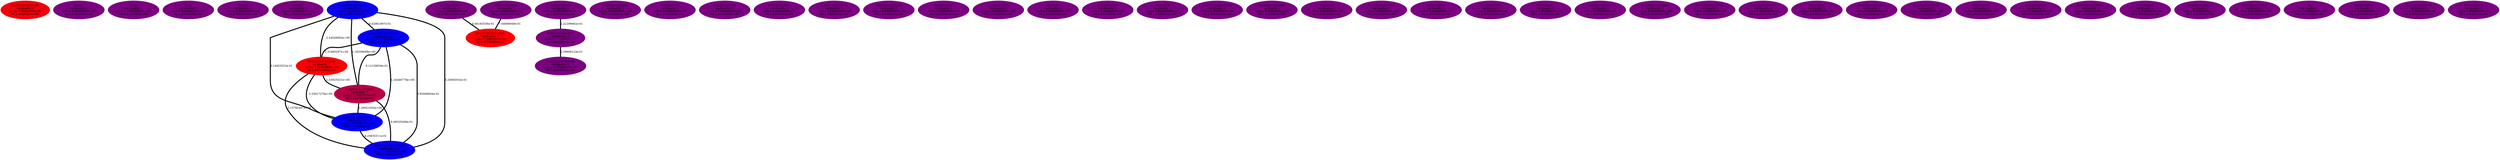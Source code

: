 graph glass {
    edge[style=solid, penwidth="5", labeldistance="10"]
    0101010010100101 [label="0101010010100101\ncardinality 3\nradius 7.66486505e-01\nlfd 1.58496250e+00", color="#F2000C", style="filled"]
    01001 [label="01001\ncardinality 1\nradius 0.00000000e+00\nlfd 1.00000000e+00", color="#7C0082", style="filled"]
    00100 [label="00100\ncardinality 1\nradius 0.00000000e+00\nlfd 1.00000000e+00", color="#7C0082", style="filled"]
    0100 [label="0100\ncardinality 1\nradius 0.00000000e+00\nlfd 1.00000000e+00", color="#7C0082", style="filled"]
    010100 [label="010100\ncardinality 1\nradius 0.00000000e+00\nlfd 1.00000000e+00", color="#7C0082", style="filled"]
    001001 [label="001001\ncardinality 1\nradius 0.00000000e+00\nlfd 1.00000000e+00", color="#7C0082", style="filled"]
    0101010101010100 [label="0101010101010100\ncardinality 7\nradius 1.18461063e+00\nlfd 1.80735492e+00", color="#FC0002", style="filled"]
    01010100101010101 [label="01010100101010101\ncardinality 7\nradius 7.30822035e-01\nlfd 2.80735492e+00", color="#FE0000", style="filled"]
    0101010010010101 [label="0101010010010101\ncardinality 2\nradius 2.73339701e-01\nlfd 1.00000000e+00", color="#7C0082", style="filled"]
    010101001010010 [label="010101001010010\ncardinality 1\nradius 0.00000000e+00\nlfd 1.00000000e+00", color="#7C0082", style="filled"]
    01010100001 [label="01010100001\ncardinality 1\nradius 0.00000000e+00\nlfd 1.00000000e+00", color="#7C0082", style="filled"]
    0101010001010 [label="0101010001010\ncardinality 1\nradius 0.00000000e+00\nlfd 1.00000000e+00", color="#7C0082", style="filled"]
    0101001010001 [label="0101001010001\ncardinality 1\nradius 0.00000000e+00\nlfd 1.00000000e+00", color="#7C0082", style="filled"]
    0101010001010101 [label="0101010001010101\ncardinality 1\nradius 0.00000000e+00\nlfd 1.00000000e+00", color="#7C0082", style="filled"]
    0101010010101010 [label="0101010010101010\ncardinality 1\nradius 0.00000000e+00\nlfd 1.00000000e+00", color="#7C0082", style="filled"]
    010101000101010 [label="010101000101010\ncardinality 1\nradius 0.00000000e+00\nlfd 1.00000000e+00", color="#7C0082", style="filled"]
    0010101010 [label="0010101010\ncardinality 1\nradius 0.00000000e+00\nlfd 1.00000000e+00", color="#7C0082", style="filled"]
    01010101010101010 [label="01010101010101010\ncardinality 16\nradius 1.64745276e+00\nlfd 9.31094044e-02", color="#0100FD", style="filled"]
    0101010100101 [label="0101010100101\ncardinality 1\nradius 0.00000000e+00\nlfd 1.00000000e+00", color="#7C0082", style="filled"]
    0010100 [label="0010100\ncardinality 1\nradius 0.00000000e+00\nlfd 1.00000000e+00", color="#7C0082", style="filled"]
    010100101010 [label="010100101010\ncardinality 1\nradius 0.00000000e+00\nlfd 1.00000000e+00", color="#7C0082", style="filled"]
    010100101000 [label="010100101000\ncardinality 1\nradius 0.00000000e+00\nlfd 1.00000000e+00", color="#7C0082", style="filled"]
    00101010 [label="00101010\ncardinality 1\nradius 0.00000000e+00\nlfd 1.00000000e+00", color="#7C0082", style="filled"]
    01010010101010101 [label="01010010101010101\ncardinality 1\nradius 0.00000000e+00\nlfd 1.00000000e+00", color="#7C0082", style="filled"]
    0101001010010 [label="0101001010010\ncardinality 1\nradius 0.00000000e+00\nlfd 1.00000000e+00", color="#7C0082", style="filled"]
    010101010101000 [label="010101010101000\ncardinality 1\nradius 0.00000000e+00\nlfd 1.00000000e+00", color="#7C0082", style="filled"]
    0101010101010010 [label="0101010101010010\ncardinality 4\nradius 1.82455567e+00\nlfd 4.15037499e-01", color="#0A00F4", style="filled"]
    01010010 [label="01010010\ncardinality 1\nradius 0.00000000e+00\nlfd 1.00000000e+00", color="#7C0082", style="filled"]
    010101001001010 [label="010101001001010\ncardinality 1\nradius 0.00000000e+00\nlfd 1.00000000e+00", color="#7C0082", style="filled"]
    0101010010010 [label="0101010010010\ncardinality 1\nradius 0.00000000e+00\nlfd 1.00000000e+00", color="#7C0082", style="filled"]
    01010100100 [label="01010100100\ncardinality 1\nradius 0.00000000e+00\nlfd 1.00000000e+00", color="#7C0082", style="filled"]
    0101010001001 [label="0101010001001\ncardinality 1\nradius 0.00000000e+00\nlfd 1.00000000e+00", color="#7C0082", style="filled"]
    0010100101 [label="0010100101\ncardinality 1\nradius 0.00000000e+00\nlfd 1.00000000e+00", color="#7C0082", style="filled"]
    01010101010101001 [label="01010101010101001\ncardinality 7\nradius 1.10507939e+00\nlfd 1.22239242e+00", color="#B90045", style="filled"]
    010101000100 [label="010101000100\ncardinality 1\nradius 0.00000000e+00\nlfd 1.00000000e+00", color="#7C0082", style="filled"]
    0101010101010001 [label="0101010101010001\ncardinality 1\nradius 0.00000000e+00\nlfd 1.00000000e+00", color="#7C0082", style="filled"]
    0101010010101001 [label="0101010010101001\ncardinality 1\nradius 0.00000000e+00\nlfd 1.00000000e+00", color="#7C0082", style="filled"]
    010101001010001 [label="010101001010001\ncardinality 2\nradius 9.86410868e-01\nlfd 1.00000000e+00", color="#7C0082", style="filled"]
    001010010 [label="001010010\ncardinality 1\nradius 0.00000000e+00\nlfd 1.00000000e+00", color="#7C0082", style="filled"]
    0101001010101001 [label="0101001010101001\ncardinality 1\nradius 0.00000000e+00\nlfd 1.00000000e+00", color="#7C0082", style="filled"]
    010101001010100 [label="010101001010100\ncardinality 1\nradius 0.00000000e+00\nlfd 1.00000000e+00", color="#7C0082", style="filled"]
    010101010101010101 [label="010101010101010101\ncardinality 112\nradius 2.29087628e+00\nlfd 3.97963986e-01", color="#0900F5", style="filled"]
    0101010100 [label="0101010100\ncardinality 1\nradius 0.00000000e+00\nlfd 1.00000000e+00", color="#7C0082", style="filled"]
    010101010010 [label="010101010010\ncardinality 1\nradius 0.00000000e+00\nlfd 1.00000000e+00", color="#7C0082", style="filled"]
    0101001010101010 [label="0101001010101010\ncardinality 1\nradius 0.00000000e+00\nlfd 1.00000000e+00", color="#7C0082", style="filled"]
    01010101010100101 [label="01010101010100101\ncardinality 11\nradius 1.60757695e+00\nlfd 2.89506617e-01", color="#0400FA", style="filled"]
    0101010000 [label="0101010000\ncardinality 1\nradius 0.00000000e+00\nlfd 1.00000000e+00", color="#7C0082", style="filled"]
    01010010100101 [label="01010010100101\ncardinality 1\nradius 0.00000000e+00\nlfd 1.00000000e+00", color="#7C0082", style="filled"]
    01010100101000 [label="01010100101000\ncardinality 1\nradius 0.00000000e+00\nlfd 1.00000000e+00", color="#7C0082", style="filled"]
    00 [label="00\ncardinality 1\nradius 0.00000000e+00\nlfd 1.00000000e+00", color="#7C0082", style="filled"]
    00101010101 [label="00101010101\ncardinality 1\nradius 0.00000000e+00\nlfd 1.00000000e+00", color="#7C0082", style="filled"]
    010100101010100 [label="010100101010100\ncardinality 1\nradius 0.00000000e+00\nlfd 1.00000000e+00", color="#7C0082", style="filled"]
    01010101010 [label="01010101010\ncardinality 1\nradius 0.00000000e+00\nlfd 1.00000000e+00", color="#7C0082", style="filled"]
    0101010010010101 -- 0101010010101010 [label="2.39609123e-01"]
    01010101010101001 -- 01010101010101010 [label="1.29023352e+00"]
    0101010010010 -- 01010100101010101 [label="7.04698949e-01"]
    0101010101010010 -- 0101010101010100 [label="2.54549063e+00"]
    01010101010100101 -- 01010101010101010 [label="1.24446778e+00"]
    0101010101010010 -- 01010101010101001 [label="1.18338698e+00"]
    0101010101010010 -- 01010101010100101 [label="6.42961997e-01"]
    01010101010101001 -- 010101010101010101 [label="9.06035408e-01"]
    01010101010100101 -- 01010101010101001 [label="8.12159659e-01"]
    01010101010100101 -- 010101010101010101 [label="8.85948604e-01"]
    0101001010010 -- 01010100101010101 [label="6.66183536e-01"]
    010100101010 -- 0101010010010101 [label="2.22299662e-01"]
    0101010101010010 -- 010101010101010101 [label="8.20065032e-01"]
    0101010101010100 -- 01010101010101010 [label="2.23817276e+00"]
    0101010101010010 -- 01010101010101010 [label="8.14923523e-01"]
    0101010101010100 -- 010101010101010101 [label="2.15782407e+00"]
    0101010101010100 -- 01010101010101001 [label="1.53925521e+00"]
    01010101010101010 -- 010101010101010101 [label="8.25835311e-01"]
    01010101010100101 -- 0101010101010100 [label="2.31860287e+00"]
}